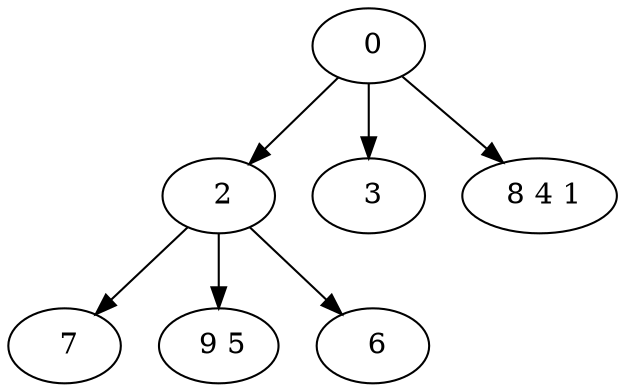 digraph mytree {
" 0" -> " 2";
" 0" -> " 3";
" 0" -> " 8 4 1";
" 2" -> " 7";
" 2" -> " 9 5";
" 2" -> " 6";
" 3";
" 8 4 1";
" 7";
" 9 5";
" 6";
}
